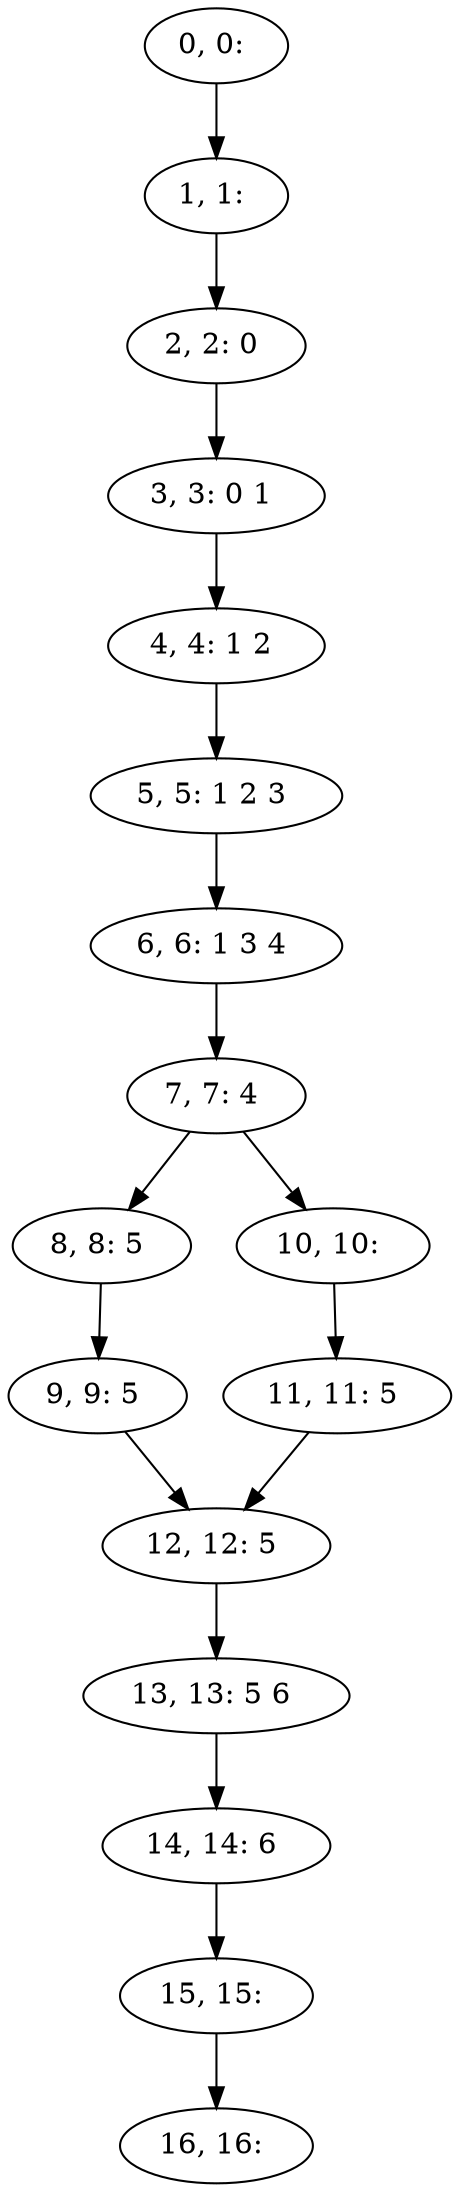 digraph G {
0[label="0, 0: "];
1[label="1, 1: "];
2[label="2, 2: 0 "];
3[label="3, 3: 0 1 "];
4[label="4, 4: 1 2 "];
5[label="5, 5: 1 2 3 "];
6[label="6, 6: 1 3 4 "];
7[label="7, 7: 4 "];
8[label="8, 8: 5 "];
9[label="9, 9: 5 "];
10[label="10, 10: "];
11[label="11, 11: 5 "];
12[label="12, 12: 5 "];
13[label="13, 13: 5 6 "];
14[label="14, 14: 6 "];
15[label="15, 15: "];
16[label="16, 16: "];
0->1 ;
1->2 ;
2->3 ;
3->4 ;
4->5 ;
5->6 ;
6->7 ;
7->8 ;
7->10 ;
8->9 ;
9->12 ;
10->11 ;
11->12 ;
12->13 ;
13->14 ;
14->15 ;
15->16 ;
}
